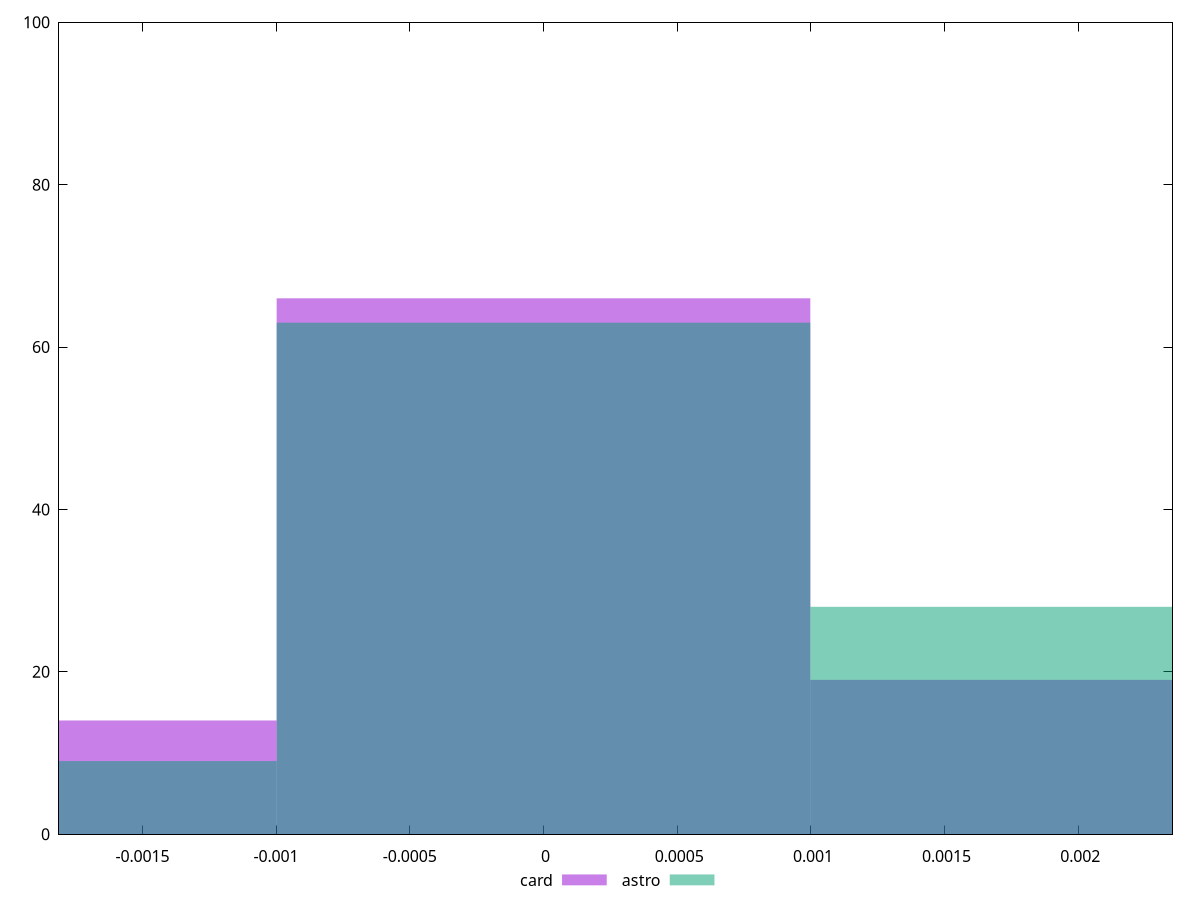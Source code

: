 reset

$card <<EOF
0.0019957697483394873 19
0 66
-0.0019957697483394873 14
EOF

$astro <<EOF
0 63
0.0019957697483394873 28
-0.0019957697483394873 9
EOF

set key outside below
set boxwidth 0.0019957697483394873
set xrange [-0.001811864040967348:0.002352390034064556]
set yrange [0:100]
set trange [0:100]
set style fill transparent solid 0.5 noborder
set terminal svg size 640, 500 enhanced background rgb 'white'
set output "reports/report_00030_2021-02-24T20-42-31.540Z/meta/pScore-difference/comparison/histogram/2_vs_3.svg"

plot $card title "card" with boxes, \
     $astro title "astro" with boxes

reset
